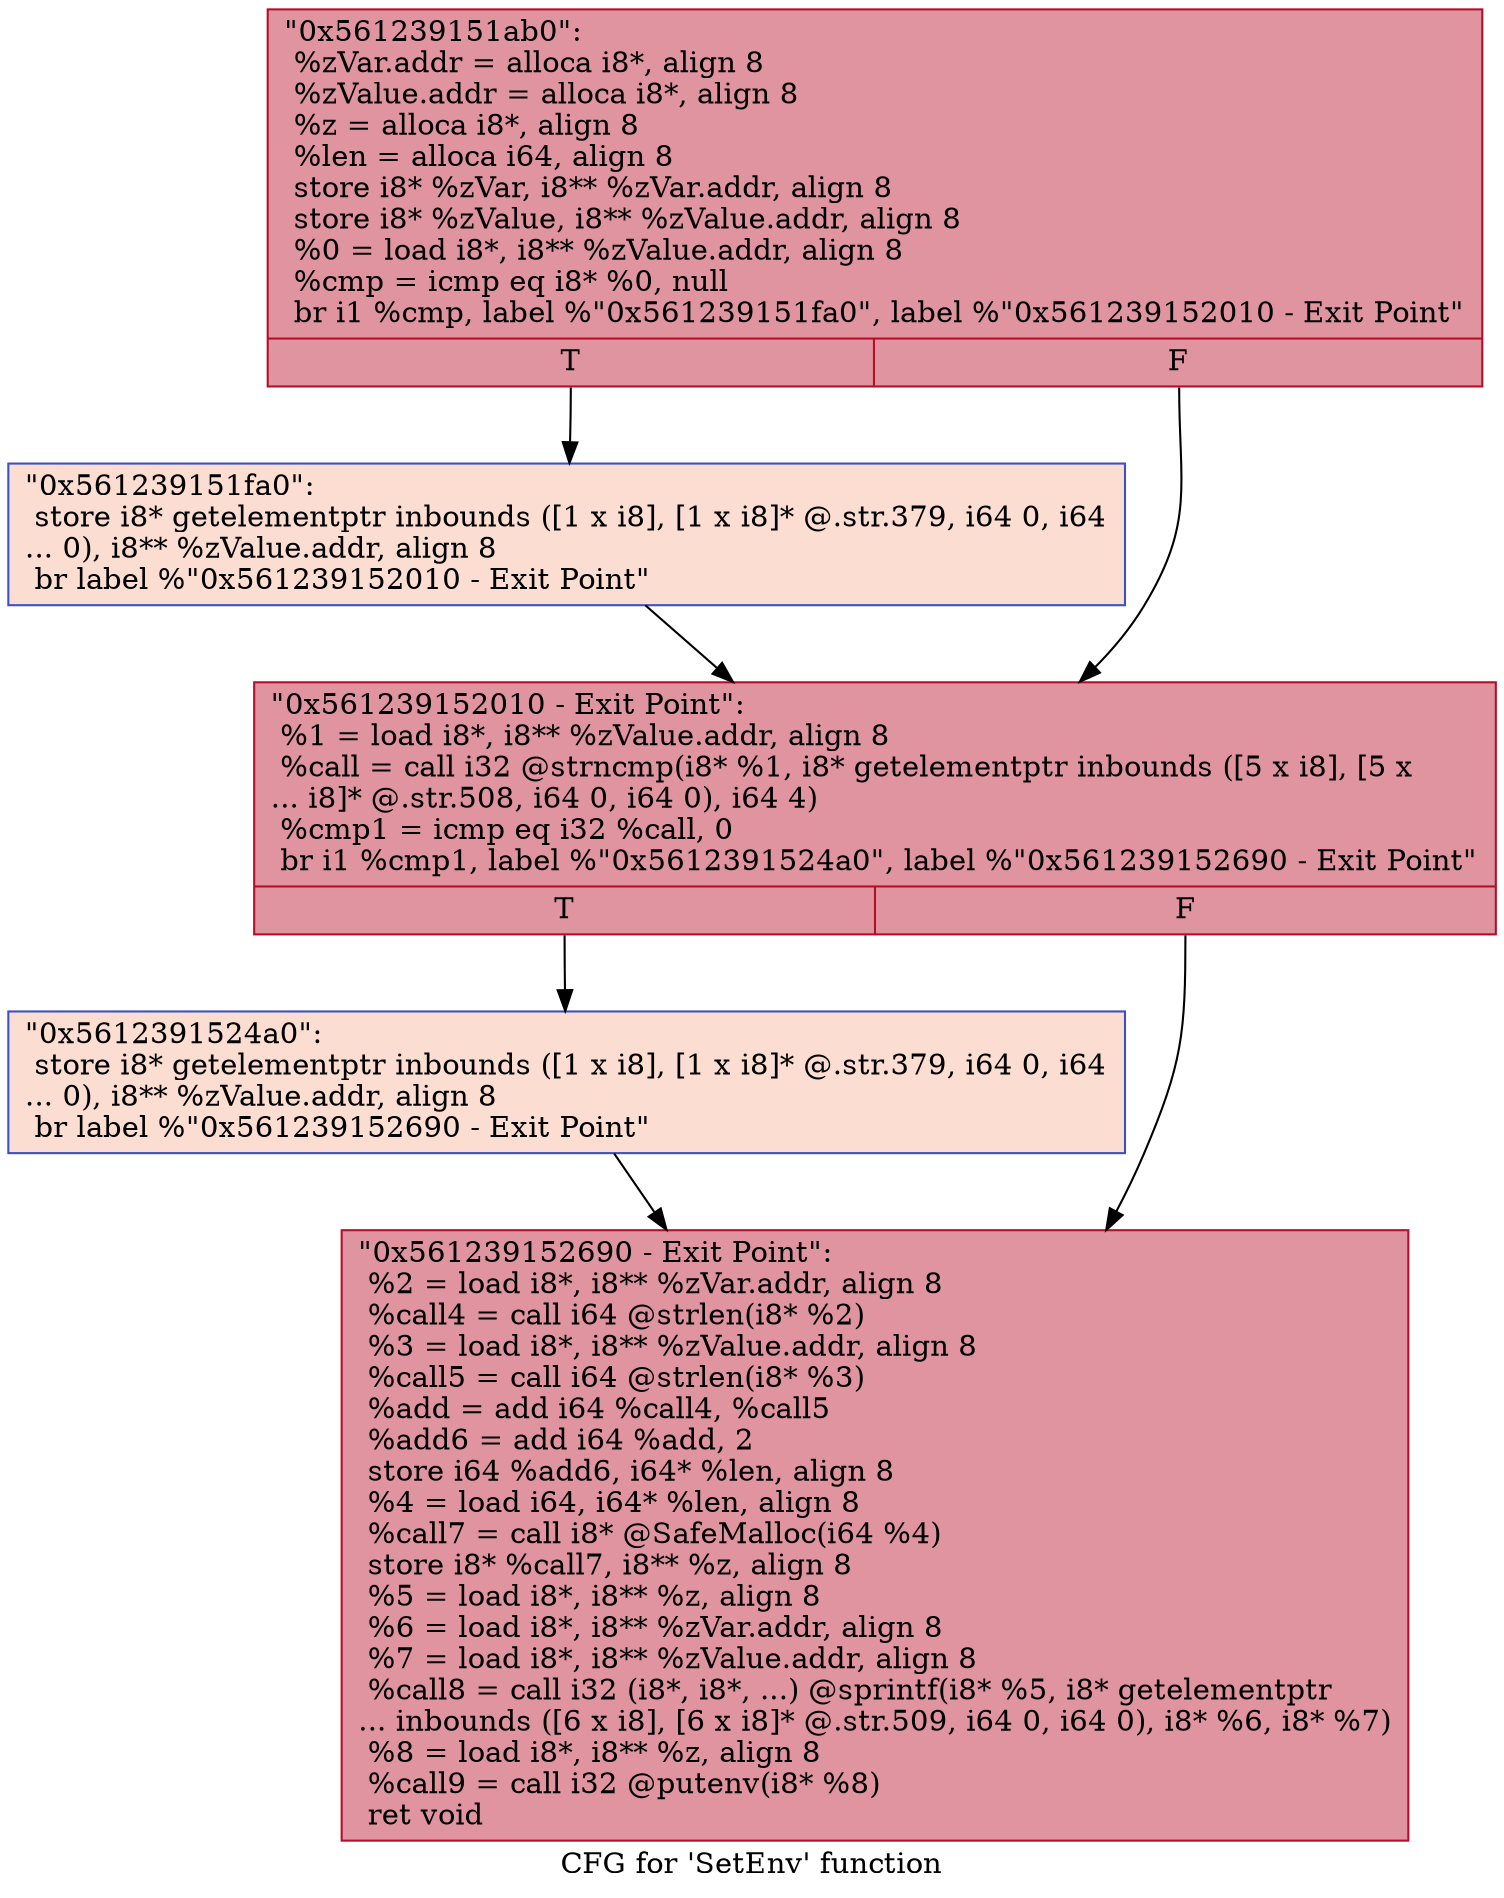 digraph "CFG for 'SetEnv' function" {
	label="CFG for 'SetEnv' function";

	Node0x561239151ab0 [shape=record,color="#b70d28ff", style=filled, fillcolor="#b70d2870",label="{\"0x561239151ab0\":\l  %zVar.addr = alloca i8*, align 8\l  %zValue.addr = alloca i8*, align 8\l  %z = alloca i8*, align 8\l  %len = alloca i64, align 8\l  store i8* %zVar, i8** %zVar.addr, align 8\l  store i8* %zValue, i8** %zValue.addr, align 8\l  %0 = load i8*, i8** %zValue.addr, align 8\l  %cmp = icmp eq i8* %0, null\l  br i1 %cmp, label %\"0x561239151fa0\", label %\"0x561239152010 - Exit Point\"\l|{<s0>T|<s1>F}}"];
	Node0x561239151ab0:s0 -> Node0x561239151fa0;
	Node0x561239151ab0:s1 -> Node0x561239152010;
	Node0x561239151fa0 [shape=record,color="#3d50c3ff", style=filled, fillcolor="#f7b39670",label="{\"0x561239151fa0\":                                 \l  store i8* getelementptr inbounds ([1 x i8], [1 x i8]* @.str.379, i64 0, i64\l... 0), i8** %zValue.addr, align 8\l  br label %\"0x561239152010 - Exit Point\"\l}"];
	Node0x561239151fa0 -> Node0x561239152010;
	Node0x561239152010 [shape=record,color="#b70d28ff", style=filled, fillcolor="#b70d2870",label="{\"0x561239152010 - Exit Point\":                    \l  %1 = load i8*, i8** %zValue.addr, align 8\l  %call = call i32 @strncmp(i8* %1, i8* getelementptr inbounds ([5 x i8], [5 x\l... i8]* @.str.508, i64 0, i64 0), i64 4)\l  %cmp1 = icmp eq i32 %call, 0\l  br i1 %cmp1, label %\"0x5612391524a0\", label %\"0x561239152690 - Exit Point\"\l|{<s0>T|<s1>F}}"];
	Node0x561239152010:s0 -> Node0x5612391524a0;
	Node0x561239152010:s1 -> Node0x561239152690;
	Node0x5612391524a0 [shape=record,color="#3d50c3ff", style=filled, fillcolor="#f7b39670",label="{\"0x5612391524a0\":                                 \l  store i8* getelementptr inbounds ([1 x i8], [1 x i8]* @.str.379, i64 0, i64\l... 0), i8** %zValue.addr, align 8\l  br label %\"0x561239152690 - Exit Point\"\l}"];
	Node0x5612391524a0 -> Node0x561239152690;
	Node0x561239152690 [shape=record,color="#b70d28ff", style=filled, fillcolor="#b70d2870",label="{\"0x561239152690 - Exit Point\":                    \l  %2 = load i8*, i8** %zVar.addr, align 8\l  %call4 = call i64 @strlen(i8* %2)\l  %3 = load i8*, i8** %zValue.addr, align 8\l  %call5 = call i64 @strlen(i8* %3)\l  %add = add i64 %call4, %call5\l  %add6 = add i64 %add, 2\l  store i64 %add6, i64* %len, align 8\l  %4 = load i64, i64* %len, align 8\l  %call7 = call i8* @SafeMalloc(i64 %4)\l  store i8* %call7, i8** %z, align 8\l  %5 = load i8*, i8** %z, align 8\l  %6 = load i8*, i8** %zVar.addr, align 8\l  %7 = load i8*, i8** %zValue.addr, align 8\l  %call8 = call i32 (i8*, i8*, ...) @sprintf(i8* %5, i8* getelementptr\l... inbounds ([6 x i8], [6 x i8]* @.str.509, i64 0, i64 0), i8* %6, i8* %7)\l  %8 = load i8*, i8** %z, align 8\l  %call9 = call i32 @putenv(i8* %8)\l  ret void\l}"];
}
